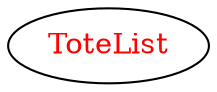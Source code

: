 digraph dependencyGraph {
 concentrate=true;
 ranksep="2.0";
 rankdir="LR"; 
 splines="ortho";
"ToteList" [fontcolor="red"];
}